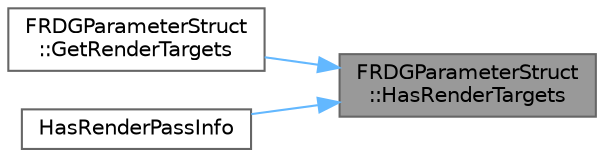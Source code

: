 digraph "FRDGParameterStruct::HasRenderTargets"
{
 // INTERACTIVE_SVG=YES
 // LATEX_PDF_SIZE
  bgcolor="transparent";
  edge [fontname=Helvetica,fontsize=10,labelfontname=Helvetica,labelfontsize=10];
  node [fontname=Helvetica,fontsize=10,shape=box,height=0.2,width=0.4];
  rankdir="RL";
  Node1 [id="Node000001",label="FRDGParameterStruct\l::HasRenderTargets",height=0.2,width=0.4,color="gray40", fillcolor="grey60", style="filled", fontcolor="black",tooltip="Helpful forwards from the layout."];
  Node1 -> Node2 [id="edge1_Node000001_Node000002",dir="back",color="steelblue1",style="solid",tooltip=" "];
  Node2 [id="Node000002",label="FRDGParameterStruct\l::GetRenderTargets",height=0.2,width=0.4,color="grey40", fillcolor="white", style="filled",URL="$d0/dda/classFRDGParameterStruct.html#ae1742f45f325c4d3bf85f3b16fb060c0",tooltip="Returns the render target binding slots."];
  Node1 -> Node3 [id="edge2_Node000001_Node000003",dir="back",color="steelblue1",style="solid",tooltip=" "];
  Node3 [id="Node000003",label="HasRenderPassInfo",height=0.2,width=0.4,color="grey40", fillcolor="white", style="filled",URL="$da/d5a/RenderGraphParameter_8h.html#a3316db15edeea1532799a39ac1e25da4",tooltip=" "];
}

